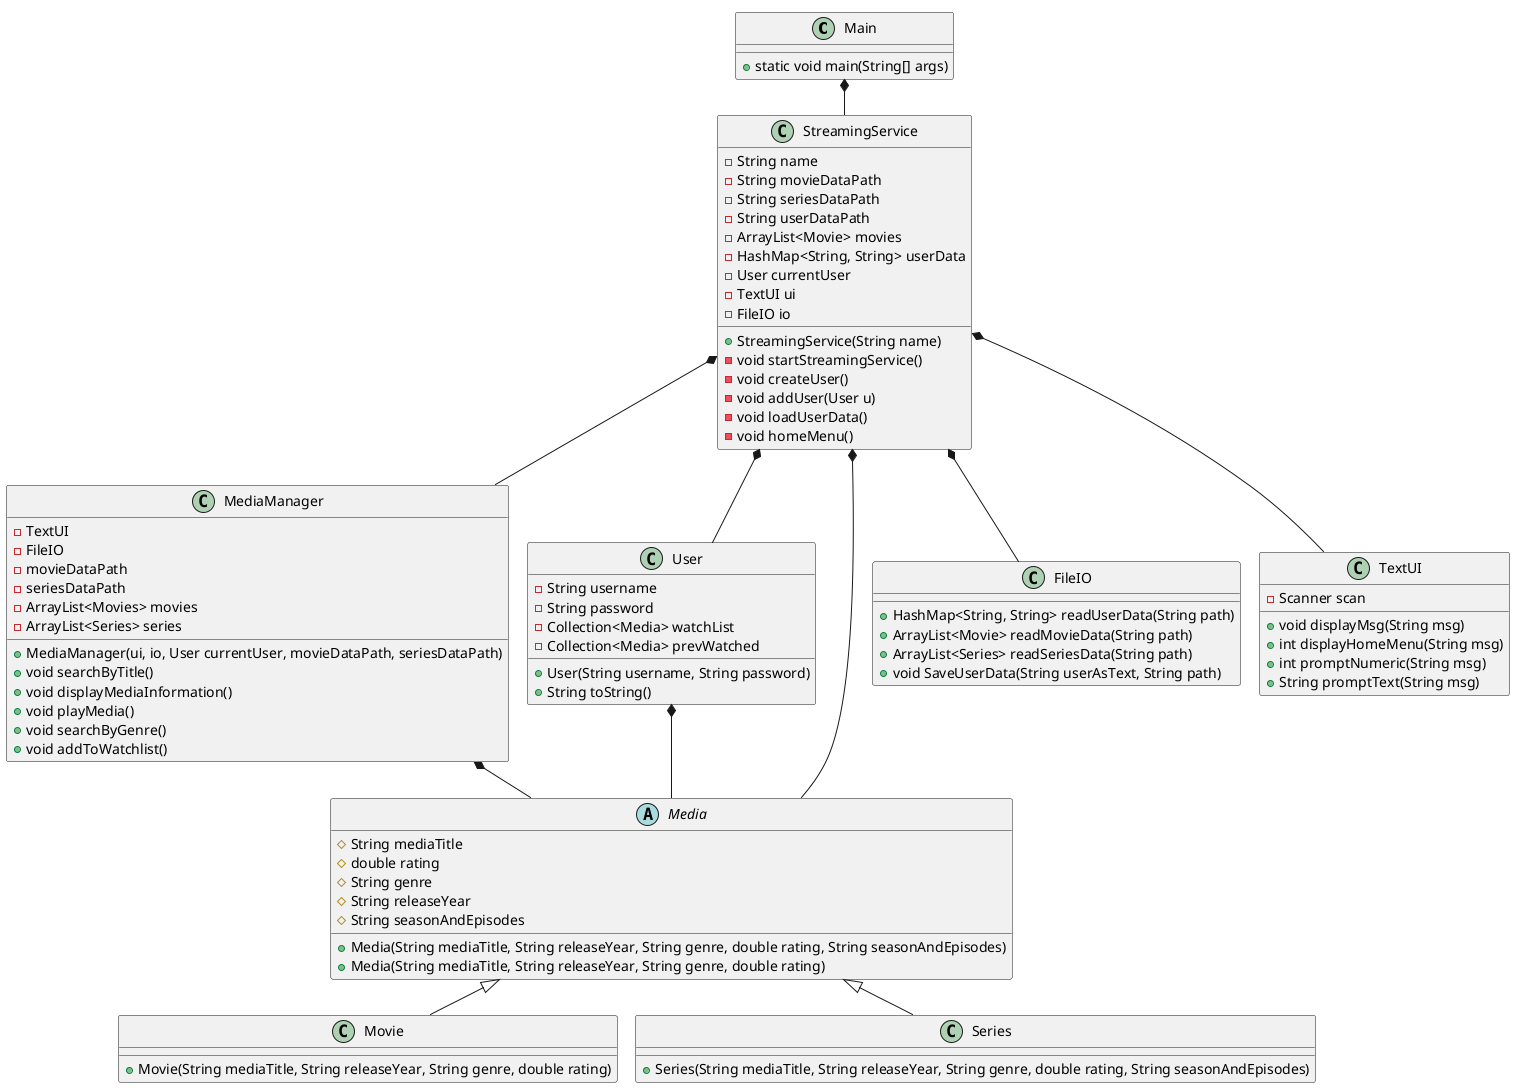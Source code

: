 @startuml
!pragma layout smetana

class Main {
+ static void main(String[] args)
}

class StreamingService{
- String name
- String movieDataPath
- String seriesDataPath
- String userDataPath
- ArrayList<Movie> movies
- HashMap<String, String> userData
- User currentUser
- TextUI ui
- FileIO io
+ StreamingService(String name)
- void startStreamingService()
- void createUser()
- void addUser(User u)
- void loadUserData()
- void homeMenu()


}

class MediaManager {
- TextUI
- FileIO
- movieDataPath
- seriesDataPath
- ArrayList<Movies> movies
- ArrayList<Series> series
+ MediaManager(ui, io, User currentUser, movieDataPath, seriesDataPath)
+ void searchByTitle()
+ void displayMediaInformation()
+ void playMedia()
+ void searchByGenre()
+ void addToWatchlist()


}

class User {
- String username
- String password
- Collection<Media> watchList
- Collection<Media> prevWatched
+ User(String username, String password)
+ String toString()

}


abstract class Media{
# String mediaTitle
# double rating
# String genre
# String releaseYear
# String seasonAndEpisodes
+Media(String mediaTitle, String releaseYear, String genre, double rating, String seasonAndEpisodes)
+Media(String mediaTitle, String releaseYear, String genre, double rating)
}

class Movie{
+ Movie(String mediaTitle, String releaseYear, String genre, double rating)
'metode der loader liste over film?

}

class Series{
+Series(String mediaTitle, String releaseYear, String genre, double rating, String seasonAndEpisodes)
'metode der loader liste over serier?
}

class FileIO {
+ HashMap<String, String> readUserData(String path)
+ ArrayList<Movie> readMovieData(String path)
+ ArrayList<Series> readSeriesData(String path)
+ void SaveUserData(String userAsText, String path)
}

class TextUI {
- Scanner scan
+ void displayMsg(String msg)
+ int displayHomeMenu(String msg)
+ int promptNumeric(String msg)
+ String promptText(String msg)

}

Main *-- StreamingService
StreamingService *-- MediaManager
MediaManager *-- Media
StreamingService *-- User
StreamingService *-- FileIO
StreamingService *-- TextUI
Media <|-- Movie
Media <|-- Series
StreamingService *-- Media
User *-- Media
@enduml